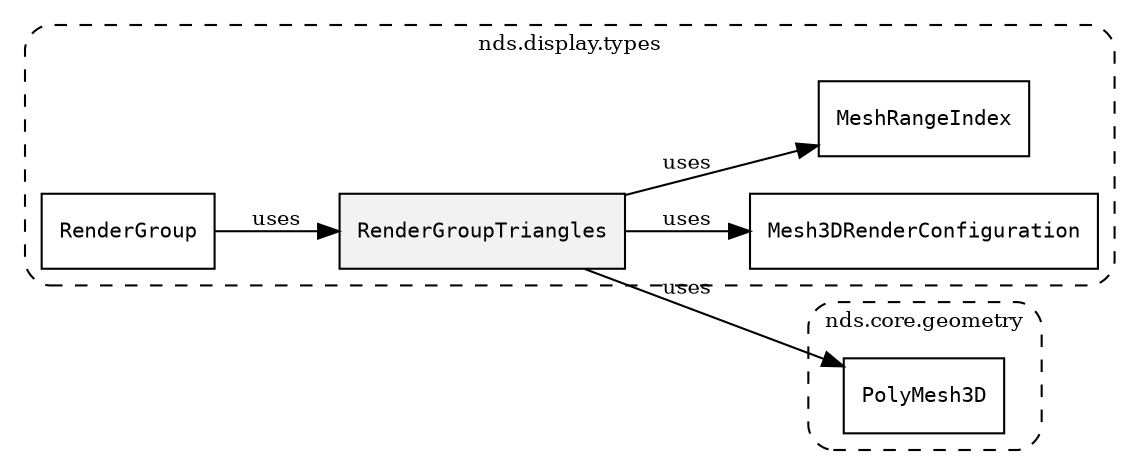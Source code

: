 /**
 * This dot file creates symbol collaboration diagram for RenderGroupTriangles.
 */
digraph ZSERIO
{
    node [shape=box, fontsize=10];
    rankdir="LR";
    fontsize=10;
    tooltip="RenderGroupTriangles collaboration diagram";

    subgraph "cluster_nds.display.types"
    {
        style="dashed, rounded";
        label="nds.display.types";
        tooltip="Package nds.display.types";
        href="../../../content/packages/nds.display.types.html#Package-nds-display-types";
        target="_parent";

        "RenderGroupTriangles" [style="filled", fillcolor="#0000000D", target="_parent", label=<<font face="monospace"><table align="center" border="0" cellspacing="0" cellpadding="0"><tr><td href="../../../content/packages/nds.display.types.html#Structure-RenderGroupTriangles" title="Structure defined in nds.display.types">RenderGroupTriangles</td></tr></table></font>>];
        "Mesh3DRenderConfiguration" [target="_parent", label=<<font face="monospace"><table align="center" border="0" cellspacing="0" cellpadding="0"><tr><td href="../../../content/packages/nds.display.types.html#Structure-Mesh3DRenderConfiguration" title="Structure defined in nds.display.types">Mesh3DRenderConfiguration</td></tr></table></font>>];
        "MeshRangeIndex" [target="_parent", label=<<font face="monospace"><table align="center" border="0" cellspacing="0" cellpadding="0"><tr><td href="../../../content/packages/nds.display.types.html#Subtype-MeshRangeIndex" title="Subtype defined in nds.display.types">MeshRangeIndex</td></tr></table></font>>];
        "RenderGroup" [target="_parent", label=<<font face="monospace"><table align="center" border="0" cellspacing="0" cellpadding="0"><tr><td href="../../../content/packages/nds.display.types.html#Structure-RenderGroup" title="Structure defined in nds.display.types">RenderGroup</td></tr></table></font>>];
    }

    subgraph "cluster_nds.core.geometry"
    {
        style="dashed, rounded";
        label="nds.core.geometry";
        tooltip="Package nds.core.geometry";
        href="../../../content/packages/nds.core.geometry.html#Package-nds-core-geometry";
        target="_parent";

        "PolyMesh3D" [target="_parent", label=<<font face="monospace"><table align="center" border="0" cellspacing="0" cellpadding="0"><tr><td href="../../../content/packages/nds.core.geometry.html#Structure-PolyMesh3D" title="Structure defined in nds.core.geometry">PolyMesh3D</td></tr></table></font>>];
    }

    "RenderGroupTriangles" -> "PolyMesh3D" [label="uses", fontsize=10];
    "RenderGroupTriangles" -> "Mesh3DRenderConfiguration" [label="uses", fontsize=10];
    "RenderGroupTriangles" -> "MeshRangeIndex" [label="uses", fontsize=10];
    "RenderGroup" -> "RenderGroupTriangles" [label="uses", fontsize=10];
}
